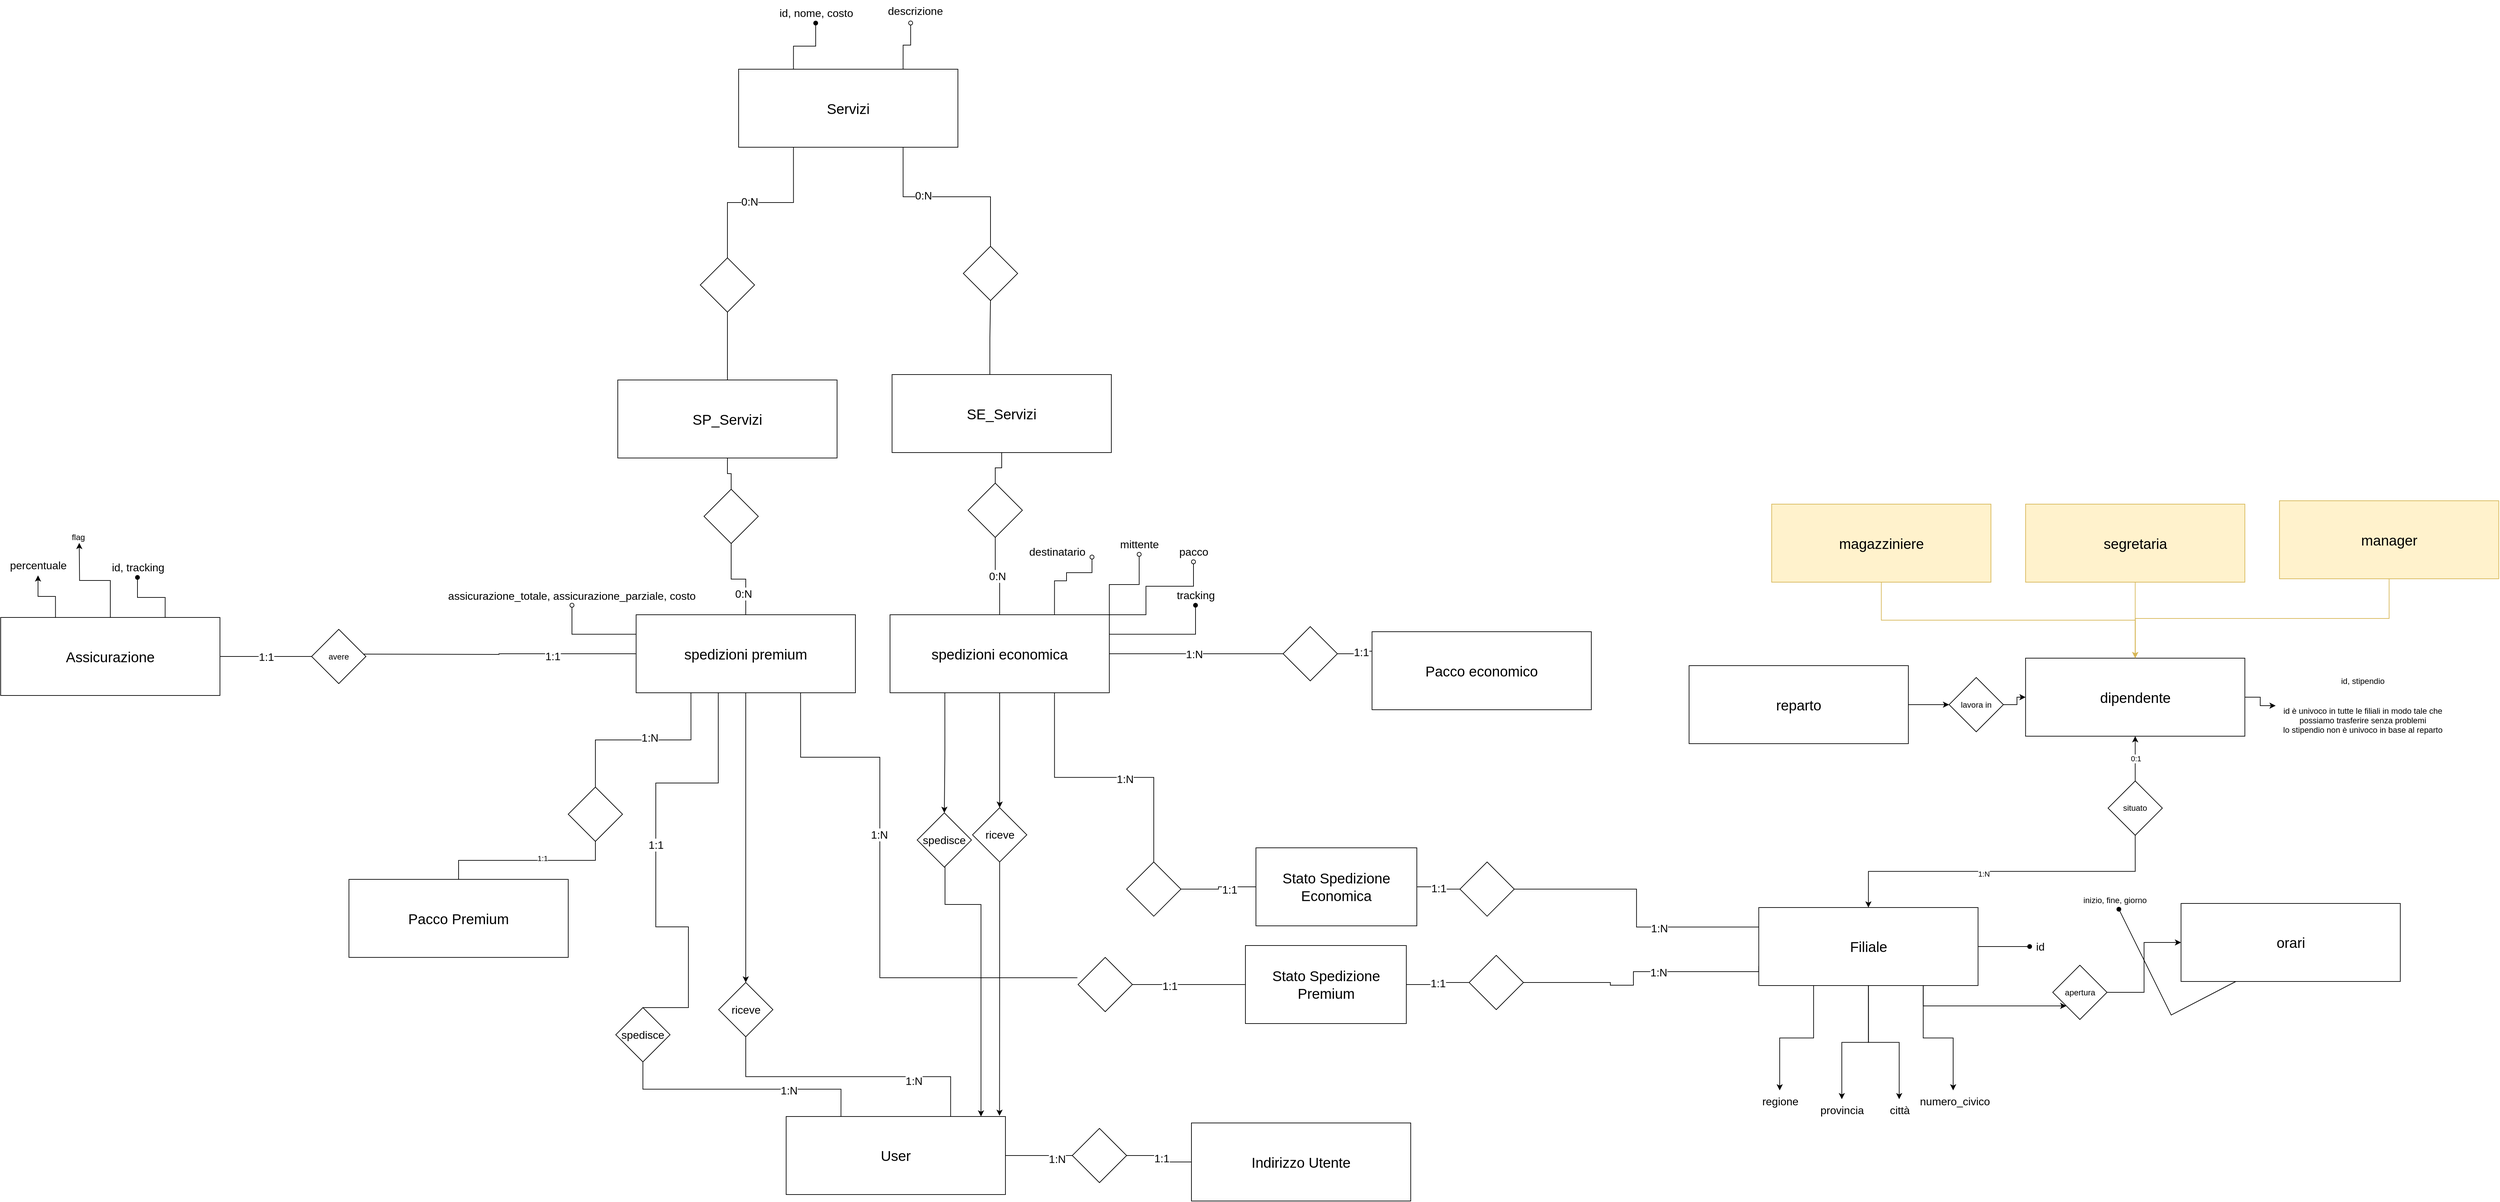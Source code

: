 <mxfile version="21.6.2" type="github">
  <diagram name="Pagina-1" id="zACOurtAaiVBP89Zkyqc">
    <mxGraphModel dx="4454" dy="2098" grid="0" gridSize="10" guides="1" tooltips="1" connect="1" arrows="1" fold="1" page="0" pageScale="1" pageWidth="827" pageHeight="1169" math="0" shadow="0">
      <root>
        <mxCell id="0" />
        <mxCell id="1" parent="0" />
        <mxCell id="aRPOckwbD9favKKPcd5I-1" value="1:1" style="edgeStyle=orthogonalEdgeStyle;rounded=0;orthogonalLoop=1;jettySize=auto;html=1;exitX=0.5;exitY=1;exitDx=0;exitDy=0;fontSize=16;endArrow=none;endFill=0;entryX=0.5;entryY=0;entryDx=0;entryDy=0;" parent="1" source="aRPOckwbD9favKKPcd5I-12" target="es81cM7t3nz8JP1Z9Srt-20" edge="1">
          <mxGeometry relative="1" as="geometry">
            <mxPoint x="56.5" y="635" as="sourcePoint" />
            <mxPoint x="-225" y="739" as="targetPoint" />
            <Array as="points">
              <mxPoint x="-181" y="389" />
              <mxPoint x="-181" y="522" />
              <mxPoint x="-273" y="522" />
              <mxPoint x="-273" y="734" />
              <mxPoint x="-225" y="734" />
              <mxPoint x="-225" y="853" />
            </Array>
          </mxGeometry>
        </mxCell>
        <mxCell id="aRPOckwbD9favKKPcd5I-8" style="edgeStyle=orthogonalEdgeStyle;rounded=0;orthogonalLoop=1;jettySize=auto;html=1;exitX=0;exitY=0.5;exitDx=0;exitDy=0;fontSize=16;endArrow=none;endFill=0;" parent="1" source="aRPOckwbD9favKKPcd5I-12" edge="1">
          <mxGeometry relative="1" as="geometry">
            <mxPoint x="-707" y="332" as="targetPoint" />
          </mxGeometry>
        </mxCell>
        <mxCell id="aRPOckwbD9favKKPcd5I-9" value="1:1" style="edgeLabel;html=1;align=center;verticalAlign=middle;resizable=0;points=[];fontSize=16;" parent="aRPOckwbD9favKKPcd5I-8" vertex="1" connectable="0">
          <mxGeometry x="-0.395" y="3" relative="1" as="geometry">
            <mxPoint as="offset" />
          </mxGeometry>
        </mxCell>
        <mxCell id="aRPOckwbD9favKKPcd5I-10" style="edgeStyle=orthogonalEdgeStyle;rounded=0;orthogonalLoop=1;jettySize=auto;html=1;exitX=0.5;exitY=0;exitDx=0;exitDy=0;entryX=0.5;entryY=1;entryDx=0;entryDy=0;fontSize=16;endArrow=none;endFill=0;" parent="1" source="aRPOckwbD9favKKPcd5I-12" target="aRPOckwbD9favKKPcd5I-55" edge="1">
          <mxGeometry relative="1" as="geometry" />
        </mxCell>
        <mxCell id="aRPOckwbD9favKKPcd5I-11" value="0:N" style="edgeLabel;html=1;align=center;verticalAlign=middle;resizable=0;points=[];fontSize=16;" parent="aRPOckwbD9favKKPcd5I-10" vertex="1" connectable="0">
          <mxGeometry x="-0.502" y="4" relative="1" as="geometry">
            <mxPoint as="offset" />
          </mxGeometry>
        </mxCell>
        <mxCell id="aRPOckwbD9favKKPcd5I-104" style="edgeStyle=orthogonalEdgeStyle;rounded=0;orthogonalLoop=1;jettySize=auto;html=1;exitX=0.75;exitY=1;exitDx=0;exitDy=0;fontSize=16;endArrow=none;endFill=0;" parent="1" source="aRPOckwbD9favKKPcd5I-12" edge="1">
          <mxGeometry relative="1" as="geometry">
            <Array as="points">
              <mxPoint x="-60" y="484" />
              <mxPoint x="57" y="484" />
              <mxPoint x="57" y="809" />
            </Array>
            <mxPoint x="348" y="809" as="targetPoint" />
          </mxGeometry>
        </mxCell>
        <mxCell id="es81cM7t3nz8JP1Z9Srt-8" value="&lt;font style=&quot;font-size: 16px;&quot;&gt;1:N&lt;/font&gt;" style="edgeLabel;html=1;align=center;verticalAlign=middle;resizable=0;points=[];" parent="aRPOckwbD9favKKPcd5I-104" vertex="1" connectable="0">
          <mxGeometry x="-0.215" y="-1" relative="1" as="geometry">
            <mxPoint as="offset" />
          </mxGeometry>
        </mxCell>
        <mxCell id="aRPOckwbD9favKKPcd5I-12" value="&lt;font style=&quot;font-size: 21px;&quot;&gt;spedizioni premium&lt;/font&gt;" style="rounded=0;whiteSpace=wrap;html=1;fontSize=21;" parent="1" vertex="1">
          <mxGeometry x="-302" y="274" width="323" height="115" as="geometry" />
        </mxCell>
        <mxCell id="aRPOckwbD9favKKPcd5I-14" value="0:N" style="edgeStyle=orthogonalEdgeStyle;rounded=0;orthogonalLoop=1;jettySize=auto;html=1;exitX=0.5;exitY=0;exitDx=0;exitDy=0;entryX=0.5;entryY=1;entryDx=0;entryDy=0;fontSize=16;endArrow=none;endFill=0;" parent="1" source="aRPOckwbD9favKKPcd5I-15" target="aRPOckwbD9favKKPcd5I-58" edge="1">
          <mxGeometry relative="1" as="geometry" />
        </mxCell>
        <mxCell id="aRPOckwbD9favKKPcd5I-103" style="edgeStyle=orthogonalEdgeStyle;rounded=0;orthogonalLoop=1;jettySize=auto;html=1;exitX=0.75;exitY=1;exitDx=0;exitDy=0;fontSize=16;endArrow=none;endFill=0;" parent="1" source="aRPOckwbD9favKKPcd5I-15" target="aRPOckwbD9favKKPcd5I-27" edge="1">
          <mxGeometry relative="1" as="geometry" />
        </mxCell>
        <mxCell id="es81cM7t3nz8JP1Z9Srt-15" value="&lt;font style=&quot;font-size: 16px;&quot;&gt;1:N&lt;/font&gt;" style="edgeLabel;html=1;align=center;verticalAlign=middle;resizable=0;points=[];" parent="aRPOckwbD9favKKPcd5I-103" vertex="1" connectable="0">
          <mxGeometry x="0.153" y="-2" relative="1" as="geometry">
            <mxPoint as="offset" />
          </mxGeometry>
        </mxCell>
        <mxCell id="es81cM7t3nz8JP1Z9Srt-16" style="edgeStyle=orthogonalEdgeStyle;rounded=0;orthogonalLoop=1;jettySize=auto;html=1;exitX=1;exitY=0.5;exitDx=0;exitDy=0;endArrow=none;endFill=0;entryX=0;entryY=0.5;entryDx=0;entryDy=0;" parent="1" source="aRPOckwbD9favKKPcd5I-15" target="aRPOckwbD9favKKPcd5I-31" edge="1">
          <mxGeometry relative="1" as="geometry">
            <Array as="points">
              <mxPoint x="701" y="332" />
            </Array>
          </mxGeometry>
        </mxCell>
        <mxCell id="es81cM7t3nz8JP1Z9Srt-17" value="&lt;font style=&quot;font-size: 16px;&quot;&gt;1:N&lt;/font&gt;" style="edgeLabel;html=1;align=center;verticalAlign=middle;resizable=0;points=[];" parent="es81cM7t3nz8JP1Z9Srt-16" vertex="1" connectable="0">
          <mxGeometry x="-0.297" relative="1" as="geometry">
            <mxPoint as="offset" />
          </mxGeometry>
        </mxCell>
        <mxCell id="yYTF-qgiUNOQjpXdhO6w-31" style="edgeStyle=orthogonalEdgeStyle;rounded=0;orthogonalLoop=1;jettySize=auto;html=1;exitX=0.5;exitY=1;exitDx=0;exitDy=0;entryX=0.973;entryY=-0.009;entryDx=0;entryDy=0;entryPerimeter=0;" parent="1" source="I-X68fDR6Q9WHXfke-fF-3" target="aRPOckwbD9favKKPcd5I-19" edge="1">
          <mxGeometry relative="1" as="geometry" />
        </mxCell>
        <mxCell id="yYTF-qgiUNOQjpXdhO6w-32" style="edgeStyle=orthogonalEdgeStyle;rounded=0;orthogonalLoop=1;jettySize=auto;html=1;exitX=0.25;exitY=1;exitDx=0;exitDy=0;" parent="1" source="I-X68fDR6Q9WHXfke-fF-1" target="aRPOckwbD9favKKPcd5I-19" edge="1">
          <mxGeometry relative="1" as="geometry">
            <Array as="points">
              <mxPoint x="153" y="701" />
              <mxPoint x="206" y="701" />
            </Array>
          </mxGeometry>
        </mxCell>
        <mxCell id="aRPOckwbD9favKKPcd5I-15" value="&lt;font style=&quot;font-size: 21px;&quot;&gt;spedizioni economica&lt;/font&gt;" style="rounded=0;whiteSpace=wrap;html=1;fontSize=21;" parent="1" vertex="1">
          <mxGeometry x="72" y="274" width="323" height="115" as="geometry" />
        </mxCell>
        <mxCell id="aRPOckwbD9favKKPcd5I-16" style="edgeStyle=orthogonalEdgeStyle;rounded=0;orthogonalLoop=1;jettySize=auto;html=1;exitX=0.75;exitY=0;exitDx=0;exitDy=0;entryX=0.5;entryY=1;entryDx=0;entryDy=0;fontSize=16;endArrow=none;endFill=0;" parent="1" source="aRPOckwbD9favKKPcd5I-19" target="aRPOckwbD9favKKPcd5I-20" edge="1">
          <mxGeometry relative="1" as="geometry" />
        </mxCell>
        <mxCell id="aRPOckwbD9favKKPcd5I-17" value="1:N" style="edgeLabel;html=1;align=center;verticalAlign=middle;resizable=0;points=[];fontSize=16;" parent="aRPOckwbD9favKKPcd5I-16" vertex="1" connectable="0">
          <mxGeometry x="-0.458" y="6" relative="1" as="geometry">
            <mxPoint as="offset" />
          </mxGeometry>
        </mxCell>
        <mxCell id="aRPOckwbD9favKKPcd5I-18" style="edgeStyle=orthogonalEdgeStyle;rounded=0;orthogonalLoop=1;jettySize=auto;html=1;exitX=1;exitY=0.5;exitDx=0;exitDy=0;entryX=0;entryY=0.5;entryDx=0;entryDy=0;fontSize=16;endArrow=none;endFill=0;" parent="1" source="aRPOckwbD9favKKPcd5I-19" target="aRPOckwbD9favKKPcd5I-51" edge="1">
          <mxGeometry relative="1" as="geometry">
            <mxPoint x="604.538" y="1067.385" as="targetPoint" />
          </mxGeometry>
        </mxCell>
        <mxCell id="es81cM7t3nz8JP1Z9Srt-7" value="1:N" style="edgeLabel;html=1;align=center;verticalAlign=middle;resizable=0;points=[];fontSize=16;" parent="aRPOckwbD9favKKPcd5I-18" vertex="1" connectable="0">
          <mxGeometry x="0.543" y="-5" relative="1" as="geometry">
            <mxPoint as="offset" />
          </mxGeometry>
        </mxCell>
        <mxCell id="aRPOckwbD9favKKPcd5I-19" value="&lt;font style=&quot;font-size: 21px;&quot;&gt;User&lt;/font&gt;" style="rounded=0;whiteSpace=wrap;html=1;fontSize=21;" parent="1" vertex="1">
          <mxGeometry x="-81" y="1013.5" width="323" height="115" as="geometry" />
        </mxCell>
        <mxCell id="aRPOckwbD9favKKPcd5I-20" value="riceve" style="rhombus;whiteSpace=wrap;html=1;fontSize=16;" parent="1" vertex="1">
          <mxGeometry x="-180.5" y="816" width="80" height="80" as="geometry" />
        </mxCell>
        <mxCell id="aRPOckwbD9favKKPcd5I-24" style="edgeStyle=orthogonalEdgeStyle;rounded=0;orthogonalLoop=1;jettySize=auto;html=1;exitX=0;exitY=0.25;exitDx=0;exitDy=0;entryX=1;entryY=0.5;entryDx=0;entryDy=0;fontSize=16;endArrow=none;endFill=0;" parent="1" source="yYTF-qgiUNOQjpXdhO6w-10" target="aRPOckwbD9favKKPcd5I-36" edge="1">
          <mxGeometry relative="1" as="geometry">
            <mxPoint x="1031.5" y="678.85" as="targetPoint" />
            <mxPoint x="1113.5" y="678.35" as="sourcePoint" />
          </mxGeometry>
        </mxCell>
        <mxCell id="aRPOckwbD9favKKPcd5I-25" value="1:N" style="edgeLabel;html=1;align=center;verticalAlign=middle;resizable=0;points=[];fontSize=16;" parent="aRPOckwbD9favKKPcd5I-24" vertex="1" connectable="0">
          <mxGeometry x="-0.294" y="1" relative="1" as="geometry">
            <mxPoint as="offset" />
          </mxGeometry>
        </mxCell>
        <mxCell id="aRPOckwbD9favKKPcd5I-27" value="" style="rhombus;whiteSpace=wrap;html=1;fontSize=16;" parent="1" vertex="1">
          <mxGeometry x="420.5" y="638.35" width="80" height="80" as="geometry" />
        </mxCell>
        <mxCell id="aRPOckwbD9favKKPcd5I-28" style="edgeStyle=orthogonalEdgeStyle;rounded=0;orthogonalLoop=1;jettySize=auto;html=1;exitX=0;exitY=0.25;exitDx=0;exitDy=0;fontSize=16;endArrow=none;endFill=0;" parent="1" source="aRPOckwbD9favKKPcd5I-30" target="aRPOckwbD9favKKPcd5I-31" edge="1">
          <mxGeometry relative="1" as="geometry" />
        </mxCell>
        <mxCell id="aRPOckwbD9favKKPcd5I-29" value="1:1" style="edgeLabel;html=1;align=center;verticalAlign=middle;resizable=0;points=[];fontSize=16;" parent="aRPOckwbD9favKKPcd5I-28" vertex="1" connectable="0">
          <mxGeometry x="-0.409" y="1" relative="1" as="geometry">
            <mxPoint as="offset" />
          </mxGeometry>
        </mxCell>
        <mxCell id="aRPOckwbD9favKKPcd5I-30" value="&lt;font style=&quot;font-size: 21px;&quot;&gt;Pacco economico&lt;br style=&quot;font-size: 21px;&quot;&gt;&lt;/font&gt;" style="rounded=0;whiteSpace=wrap;html=1;fontSize=21;" parent="1" vertex="1">
          <mxGeometry x="782" y="299" width="323" height="115" as="geometry" />
        </mxCell>
        <mxCell id="aRPOckwbD9favKKPcd5I-31" value="" style="rhombus;whiteSpace=wrap;html=1;fontSize=16;" parent="1" vertex="1">
          <mxGeometry x="651" y="291.5" width="80" height="80" as="geometry" />
        </mxCell>
        <mxCell id="aRPOckwbD9favKKPcd5I-36" value="" style="rhombus;whiteSpace=wrap;html=1;fontSize=16;" parent="1" vertex="1">
          <mxGeometry x="911.5" y="638.35" width="80" height="80" as="geometry" />
        </mxCell>
        <mxCell id="aRPOckwbD9favKKPcd5I-37" value="1:1" style="edgeStyle=orthogonalEdgeStyle;rounded=0;orthogonalLoop=1;jettySize=auto;html=1;entryX=0;entryY=0.5;entryDx=0;entryDy=0;fontSize=16;endArrow=none;endFill=0;" parent="1" source="aRPOckwbD9favKKPcd5I-40" target="aRPOckwbD9favKKPcd5I-36" edge="1">
          <mxGeometry relative="1" as="geometry" />
        </mxCell>
        <mxCell id="aRPOckwbD9favKKPcd5I-38" style="edgeStyle=orthogonalEdgeStyle;rounded=0;orthogonalLoop=1;jettySize=auto;html=1;entryX=1;entryY=0.5;entryDx=0;entryDy=0;fontSize=16;endArrow=none;endFill=0;" parent="1" source="aRPOckwbD9favKKPcd5I-40" target="aRPOckwbD9favKKPcd5I-27" edge="1">
          <mxGeometry relative="1" as="geometry" />
        </mxCell>
        <mxCell id="aRPOckwbD9favKKPcd5I-39" value="1:1" style="edgeLabel;html=1;align=center;verticalAlign=middle;resizable=0;points=[];fontSize=16;" parent="aRPOckwbD9favKKPcd5I-38" vertex="1" connectable="0">
          <mxGeometry x="-0.311" y="4" relative="1" as="geometry">
            <mxPoint as="offset" />
          </mxGeometry>
        </mxCell>
        <mxCell id="aRPOckwbD9favKKPcd5I-40" value="&lt;font style=&quot;font-size: 21px;&quot;&gt;Stato Spedizione Economica&lt;/font&gt;" style="rounded=0;whiteSpace=wrap;html=1;fontSize=21;" parent="1" vertex="1">
          <mxGeometry x="611" y="617.5" width="237" height="115" as="geometry" />
        </mxCell>
        <mxCell id="aRPOckwbD9favKKPcd5I-41" style="edgeStyle=orthogonalEdgeStyle;rounded=0;orthogonalLoop=1;jettySize=auto;html=1;exitX=0;exitY=0.5;exitDx=0;exitDy=0;entryX=1;entryY=0.5;entryDx=0;entryDy=0;fontSize=16;endArrow=none;endFill=0;" parent="1" source="yYTF-qgiUNOQjpXdhO6w-1" target="aRPOckwbD9favKKPcd5I-51" edge="1">
          <mxGeometry relative="1" as="geometry" />
        </mxCell>
        <mxCell id="es81cM7t3nz8JP1Z9Srt-6" value="1:1" style="edgeLabel;html=1;align=center;verticalAlign=middle;resizable=0;points=[];fontSize=16;" parent="aRPOckwbD9favKKPcd5I-41" vertex="1" connectable="0">
          <mxGeometry x="0.028" y="-3" relative="1" as="geometry">
            <mxPoint as="offset" />
          </mxGeometry>
        </mxCell>
        <mxCell id="aRPOckwbD9favKKPcd5I-51" value="" style="rhombus;whiteSpace=wrap;html=1;fontSize=16;" parent="1" vertex="1">
          <mxGeometry x="340.5" y="1031" width="80" height="80" as="geometry" />
        </mxCell>
        <mxCell id="aRPOckwbD9favKKPcd5I-53" style="edgeStyle=orthogonalEdgeStyle;rounded=0;orthogonalLoop=1;jettySize=auto;html=1;exitX=0.5;exitY=0;exitDx=0;exitDy=0;fontSize=16;endArrow=none;endFill=0;entryX=0.25;entryY=1;entryDx=0;entryDy=0;" parent="1" source="aRPOckwbD9favKKPcd5I-72" target="I3UdmOyjPr-Od7CRG_cD-3" edge="1">
          <mxGeometry relative="1" as="geometry">
            <mxPoint x="-164" y="-334" as="sourcePoint" />
            <mxPoint x="-69.524" y="-413.08" as="targetPoint" />
          </mxGeometry>
        </mxCell>
        <mxCell id="aRPOckwbD9favKKPcd5I-54" value="0:N" style="edgeLabel;html=1;align=center;verticalAlign=middle;resizable=0;points=[];fontSize=16;" parent="aRPOckwbD9favKKPcd5I-53" vertex="1" connectable="0">
          <mxGeometry x="-0.13" y="3" relative="1" as="geometry">
            <mxPoint x="1" y="1" as="offset" />
          </mxGeometry>
        </mxCell>
        <mxCell id="aRPOckwbD9favKKPcd5I-77" style="edgeStyle=orthogonalEdgeStyle;rounded=0;orthogonalLoop=1;jettySize=auto;html=1;exitX=0.5;exitY=0;exitDx=0;exitDy=0;fontSize=16;endArrow=none;endFill=0;" parent="1" source="aRPOckwbD9favKKPcd5I-55" target="aRPOckwbD9favKKPcd5I-73" edge="1">
          <mxGeometry relative="1" as="geometry" />
        </mxCell>
        <mxCell id="aRPOckwbD9favKKPcd5I-55" value="" style="rhombus;whiteSpace=wrap;html=1;fontSize=16;" parent="1" vertex="1">
          <mxGeometry x="-202" y="89" width="80" height="80" as="geometry" />
        </mxCell>
        <mxCell id="aRPOckwbD9favKKPcd5I-56" style="rounded=0;orthogonalLoop=1;jettySize=auto;html=1;edgeStyle=orthogonalEdgeStyle;endArrow=baseDash;endFill=0;exitX=0.5;exitY=0;exitDx=0;exitDy=0;fontSize=16;entryX=0.75;entryY=1;entryDx=0;entryDy=0;" parent="1" source="aRPOckwbD9favKKPcd5I-71" target="I3UdmOyjPr-Od7CRG_cD-3" edge="1">
          <mxGeometry relative="1" as="geometry">
            <mxPoint x="219" y="-268" as="sourcePoint" />
            <mxPoint x="104.25" y="-414.0" as="targetPoint" />
          </mxGeometry>
        </mxCell>
        <mxCell id="aRPOckwbD9favKKPcd5I-57" value="0:N" style="edgeLabel;html=1;align=center;verticalAlign=middle;resizable=0;points=[];fontSize=16;" parent="aRPOckwbD9favKKPcd5I-56" vertex="1" connectable="0">
          <mxGeometry x="0.254" y="-2" relative="1" as="geometry">
            <mxPoint as="offset" />
          </mxGeometry>
        </mxCell>
        <mxCell id="aRPOckwbD9favKKPcd5I-78" style="edgeStyle=orthogonalEdgeStyle;rounded=0;orthogonalLoop=1;jettySize=auto;html=1;exitX=0.5;exitY=0;exitDx=0;exitDy=0;fontSize=16;endArrow=none;endFill=0;" parent="1" source="aRPOckwbD9favKKPcd5I-58" target="aRPOckwbD9favKKPcd5I-74" edge="1">
          <mxGeometry relative="1" as="geometry" />
        </mxCell>
        <mxCell id="aRPOckwbD9favKKPcd5I-58" value="" style="rhombus;whiteSpace=wrap;html=1;fontSize=16;" parent="1" vertex="1">
          <mxGeometry x="187" y="80" width="80" height="80" as="geometry" />
        </mxCell>
        <mxCell id="aRPOckwbD9favKKPcd5I-71" value="" style="rhombus;whiteSpace=wrap;html=1;fontSize=16;" parent="1" vertex="1">
          <mxGeometry x="180" y="-269" width="80" height="80" as="geometry" />
        </mxCell>
        <mxCell id="aRPOckwbD9favKKPcd5I-72" value="" style="rhombus;whiteSpace=wrap;html=1;fontSize=16;" parent="1" vertex="1">
          <mxGeometry x="-207.5" y="-252" width="80" height="80" as="geometry" />
        </mxCell>
        <mxCell id="aRPOckwbD9favKKPcd5I-75" style="edgeStyle=orthogonalEdgeStyle;rounded=0;orthogonalLoop=1;jettySize=auto;html=1;exitX=0.5;exitY=0;exitDx=0;exitDy=0;entryX=0.5;entryY=1;entryDx=0;entryDy=0;fontSize=16;endArrow=none;endFill=0;" parent="1" source="aRPOckwbD9favKKPcd5I-73" target="aRPOckwbD9favKKPcd5I-72" edge="1">
          <mxGeometry relative="1" as="geometry" />
        </mxCell>
        <mxCell id="aRPOckwbD9favKKPcd5I-73" value="&lt;span style=&quot;font-size: 21px;&quot;&gt;SP_Servizi&lt;/span&gt;" style="rounded=0;whiteSpace=wrap;html=1;fontSize=21;" parent="1" vertex="1">
          <mxGeometry x="-329" y="-72" width="323" height="115" as="geometry" />
        </mxCell>
        <mxCell id="aRPOckwbD9favKKPcd5I-76" style="edgeStyle=orthogonalEdgeStyle;rounded=0;orthogonalLoop=1;jettySize=auto;html=1;exitX=0.446;exitY=0.002;exitDx=0;exitDy=0;entryX=0.5;entryY=1;entryDx=0;entryDy=0;fontSize=16;endArrow=none;endFill=0;exitPerimeter=0;" parent="1" source="aRPOckwbD9favKKPcd5I-74" target="aRPOckwbD9favKKPcd5I-71" edge="1">
          <mxGeometry relative="1" as="geometry" />
        </mxCell>
        <mxCell id="aRPOckwbD9favKKPcd5I-74" value="&lt;span style=&quot;font-size: 21px;&quot;&gt;SE_Servizi&lt;br style=&quot;font-size: 21px;&quot;&gt;&lt;/span&gt;" style="rounded=0;whiteSpace=wrap;html=1;fontSize=21;" parent="1" vertex="1">
          <mxGeometry x="75" y="-80" width="323" height="115" as="geometry" />
        </mxCell>
        <mxCell id="aRPOckwbD9favKKPcd5I-101" style="edgeStyle=orthogonalEdgeStyle;rounded=0;orthogonalLoop=1;jettySize=auto;html=1;exitX=0.5;exitY=0;exitDx=0;exitDy=0;entryX=0.5;entryY=1;entryDx=0;entryDy=0;fontSize=16;endArrow=none;endFill=0;" parent="1" source="aRPOckwbD9favKKPcd5I-99" target="aRPOckwbD9favKKPcd5I-100" edge="1">
          <mxGeometry relative="1" as="geometry" />
        </mxCell>
        <mxCell id="kmG6KPxLTX7XvjHk38Wt-5" value="1:1" style="edgeLabel;html=1;align=center;verticalAlign=middle;resizable=0;points=[];" vertex="1" connectable="0" parent="aRPOckwbD9favKKPcd5I-101">
          <mxGeometry x="0.178" y="3" relative="1" as="geometry">
            <mxPoint as="offset" />
          </mxGeometry>
        </mxCell>
        <mxCell id="yYTF-qgiUNOQjpXdhO6w-2" style="edgeStyle=orthogonalEdgeStyle;rounded=0;orthogonalLoop=1;jettySize=auto;html=1;entryX=0.5;entryY=0;entryDx=0;entryDy=0;" parent="1" source="aRPOckwbD9favKKPcd5I-12" target="aRPOckwbD9favKKPcd5I-20" edge="1">
          <mxGeometry relative="1" as="geometry" />
        </mxCell>
        <mxCell id="aRPOckwbD9favKKPcd5I-99" value="&lt;font style=&quot;font-size: 21px;&quot;&gt;Pacco Premium&lt;br style=&quot;font-size: 21px;&quot;&gt;&lt;/font&gt;" style="rounded=0;whiteSpace=wrap;html=1;fontSize=21;" parent="1" vertex="1">
          <mxGeometry x="-725" y="664" width="323" height="115" as="geometry" />
        </mxCell>
        <mxCell id="aRPOckwbD9favKKPcd5I-102" style="edgeStyle=orthogonalEdgeStyle;rounded=0;orthogonalLoop=1;jettySize=auto;html=1;exitX=0.5;exitY=0;exitDx=0;exitDy=0;entryX=0.25;entryY=1;entryDx=0;entryDy=0;fontSize=16;endArrow=none;endFill=0;" parent="1" source="aRPOckwbD9favKKPcd5I-100" target="aRPOckwbD9favKKPcd5I-12" edge="1">
          <mxGeometry relative="1" as="geometry" />
        </mxCell>
        <mxCell id="es81cM7t3nz8JP1Z9Srt-18" value="1:N" style="edgeLabel;html=1;align=center;verticalAlign=middle;resizable=0;points=[];fontSize=16;" parent="aRPOckwbD9favKKPcd5I-102" vertex="1" connectable="0">
          <mxGeometry x="0.07" y="4" relative="1" as="geometry">
            <mxPoint as="offset" />
          </mxGeometry>
        </mxCell>
        <mxCell id="aRPOckwbD9favKKPcd5I-100" value="" style="rhombus;whiteSpace=wrap;html=1;fontSize=16;" parent="1" vertex="1">
          <mxGeometry x="-402" y="528" width="80" height="80" as="geometry" />
        </mxCell>
        <mxCell id="es81cM7t3nz8JP1Z9Srt-1" value="Stato Spedizione Premium" style="rounded=0;whiteSpace=wrap;html=1;fontSize=21;" parent="1" vertex="1">
          <mxGeometry x="595.5" y="761.5" width="237" height="115" as="geometry" />
        </mxCell>
        <mxCell id="es81cM7t3nz8JP1Z9Srt-5" style="edgeStyle=orthogonalEdgeStyle;rounded=0;orthogonalLoop=1;jettySize=auto;html=1;exitX=1;exitY=0.5;exitDx=0;exitDy=0;endArrow=none;endFill=0;" parent="1" source="es81cM7t3nz8JP1Z9Srt-2" target="es81cM7t3nz8JP1Z9Srt-1" edge="1">
          <mxGeometry relative="1" as="geometry" />
        </mxCell>
        <mxCell id="es81cM7t3nz8JP1Z9Srt-9" value="&lt;font style=&quot;font-size: 16px;&quot;&gt;1:1&lt;/font&gt;" style="edgeLabel;html=1;align=center;verticalAlign=middle;resizable=0;points=[];" parent="es81cM7t3nz8JP1Z9Srt-5" vertex="1" connectable="0">
          <mxGeometry x="-0.34" y="-2" relative="1" as="geometry">
            <mxPoint as="offset" />
          </mxGeometry>
        </mxCell>
        <mxCell id="es81cM7t3nz8JP1Z9Srt-2" value="" style="rhombus;whiteSpace=wrap;html=1;fontSize=16;" parent="1" vertex="1">
          <mxGeometry x="349" y="779" width="80" height="80" as="geometry" />
        </mxCell>
        <mxCell id="es81cM7t3nz8JP1Z9Srt-11" style="edgeStyle=orthogonalEdgeStyle;rounded=0;orthogonalLoop=1;jettySize=auto;html=1;entryX=1;entryY=0.5;entryDx=0;entryDy=0;fontSize=16;endArrow=none;endFill=0;exitX=0;exitY=0.75;exitDx=0;exitDy=0;" parent="1" source="yYTF-qgiUNOQjpXdhO6w-10" edge="1">
          <mxGeometry relative="1" as="geometry">
            <mxPoint x="942" y="816" as="targetPoint" />
            <mxPoint x="1100" y="931" as="sourcePoint" />
            <Array as="points">
              <mxPoint x="1352" y="800" />
              <mxPoint x="1167" y="800" />
              <mxPoint x="1167" y="820" />
              <mxPoint x="1133" y="820" />
              <mxPoint x="1133" y="816" />
            </Array>
          </mxGeometry>
        </mxCell>
        <mxCell id="es81cM7t3nz8JP1Z9Srt-12" value="1:N" style="edgeLabel;html=1;align=center;verticalAlign=middle;resizable=0;points=[];fontSize=16;" parent="es81cM7t3nz8JP1Z9Srt-11" vertex="1" connectable="0">
          <mxGeometry x="-0.294" y="1" relative="1" as="geometry">
            <mxPoint as="offset" />
          </mxGeometry>
        </mxCell>
        <mxCell id="es81cM7t3nz8JP1Z9Srt-13" value="" style="rhombus;whiteSpace=wrap;html=1;fontSize=16;" parent="1" vertex="1">
          <mxGeometry x="925" y="776" width="80" height="80" as="geometry" />
        </mxCell>
        <mxCell id="es81cM7t3nz8JP1Z9Srt-14" value="1:1" style="edgeStyle=orthogonalEdgeStyle;rounded=0;orthogonalLoop=1;jettySize=auto;html=1;entryX=0;entryY=0.5;entryDx=0;entryDy=0;fontSize=16;endArrow=none;endFill=0;exitX=1;exitY=0.5;exitDx=0;exitDy=0;" parent="1" source="es81cM7t3nz8JP1Z9Srt-1" target="es81cM7t3nz8JP1Z9Srt-13" edge="1">
          <mxGeometry relative="1" as="geometry">
            <mxPoint x="843" y="801.15" as="sourcePoint" />
          </mxGeometry>
        </mxCell>
        <mxCell id="es81cM7t3nz8JP1Z9Srt-21" style="edgeStyle=orthogonalEdgeStyle;rounded=0;orthogonalLoop=1;jettySize=auto;html=1;exitX=0.5;exitY=1;exitDx=0;exitDy=0;entryX=0.25;entryY=0;entryDx=0;entryDy=0;endArrow=none;endFill=0;" parent="1" source="es81cM7t3nz8JP1Z9Srt-20" target="aRPOckwbD9favKKPcd5I-19" edge="1">
          <mxGeometry relative="1" as="geometry" />
        </mxCell>
        <mxCell id="es81cM7t3nz8JP1Z9Srt-23" value="&lt;font style=&quot;font-size: 16px;&quot;&gt;1:N&lt;/font&gt;" style="edgeLabel;html=1;align=center;verticalAlign=middle;resizable=0;points=[];" parent="es81cM7t3nz8JP1Z9Srt-21" vertex="1" connectable="0">
          <mxGeometry x="0.371" y="-1" relative="1" as="geometry">
            <mxPoint as="offset" />
          </mxGeometry>
        </mxCell>
        <mxCell id="es81cM7t3nz8JP1Z9Srt-20" value="spedisce" style="rhombus;whiteSpace=wrap;html=1;fontSize=16;" parent="1" vertex="1">
          <mxGeometry x="-332" y="853" width="80" height="80" as="geometry" />
        </mxCell>
        <mxCell id="I3UdmOyjPr-Od7CRG_cD-1" style="edgeStyle=orthogonalEdgeStyle;rounded=0;orthogonalLoop=1;jettySize=auto;html=1;exitX=0.25;exitY=0;exitDx=0;exitDy=0;endArrow=oval;endFill=1;" parent="1" source="I3UdmOyjPr-Od7CRG_cD-3" target="I3UdmOyjPr-Od7CRG_cD-4" edge="1">
          <mxGeometry relative="1" as="geometry" />
        </mxCell>
        <mxCell id="I3UdmOyjPr-Od7CRG_cD-2" style="edgeStyle=orthogonalEdgeStyle;rounded=0;orthogonalLoop=1;jettySize=auto;html=1;exitX=0.75;exitY=0;exitDx=0;exitDy=0;entryX=0.438;entryY=1.094;entryDx=0;entryDy=0;entryPerimeter=0;endArrow=oval;endFill=0;" parent="1" source="I3UdmOyjPr-Od7CRG_cD-3" target="I3UdmOyjPr-Od7CRG_cD-5" edge="1">
          <mxGeometry relative="1" as="geometry" />
        </mxCell>
        <mxCell id="I3UdmOyjPr-Od7CRG_cD-3" value="&lt;font style=&quot;font-size: 21px;&quot;&gt;Servizi&lt;/font&gt;" style="rounded=0;whiteSpace=wrap;html=1;fontSize=21;" parent="1" vertex="1">
          <mxGeometry x="-151" y="-530" width="323" height="115" as="geometry" />
        </mxCell>
        <mxCell id="I3UdmOyjPr-Od7CRG_cD-4" value="&lt;font style=&quot;font-size: 16px;&quot;&gt;id, nome, costo&lt;/font&gt;" style="text;html=1;align=center;verticalAlign=middle;resizable=0;points=[];autosize=1;strokeColor=none;fillColor=none;" parent="1" vertex="1">
          <mxGeometry x="-101" y="-629" width="127" height="31" as="geometry" />
        </mxCell>
        <mxCell id="I3UdmOyjPr-Od7CRG_cD-5" value="&lt;font style=&quot;font-size: 16px;&quot;&gt;descrizione&lt;/font&gt;" style="text;html=1;align=center;verticalAlign=middle;resizable=0;points=[];autosize=1;strokeColor=none;fillColor=none;" parent="1" vertex="1">
          <mxGeometry x="59" y="-632" width="99" height="31" as="geometry" />
        </mxCell>
        <mxCell id="I3UdmOyjPr-Od7CRG_cD-6" style="edgeStyle=orthogonalEdgeStyle;rounded=0;orthogonalLoop=1;jettySize=auto;html=1;exitX=0;exitY=0.25;exitDx=0;exitDy=0;endArrow=oval;endFill=0;" parent="1" source="aRPOckwbD9favKKPcd5I-12" target="I3UdmOyjPr-Od7CRG_cD-9" edge="1">
          <mxGeometry relative="1" as="geometry">
            <mxPoint x="-300" y="377" as="sourcePoint" />
          </mxGeometry>
        </mxCell>
        <mxCell id="I3UdmOyjPr-Od7CRG_cD-9" value="assicurazione_totale, assicurazione_parziale, costo" style="text;strokeColor=none;align=center;fillColor=none;html=1;verticalAlign=middle;whiteSpace=wrap;rounded=0;fontSize=16;" parent="1" vertex="1">
          <mxGeometry x="-588" y="232" width="383" height="28" as="geometry" />
        </mxCell>
        <mxCell id="I3UdmOyjPr-Od7CRG_cD-16" style="edgeStyle=orthogonalEdgeStyle;rounded=0;orthogonalLoop=1;jettySize=auto;html=1;exitX=1;exitY=0.25;exitDx=0;exitDy=0;endArrow=oval;endFill=1;" parent="1" source="aRPOckwbD9favKKPcd5I-15" target="I3UdmOyjPr-Od7CRG_cD-20" edge="1">
          <mxGeometry relative="1" as="geometry">
            <mxPoint x="677" y="117" as="sourcePoint" />
          </mxGeometry>
        </mxCell>
        <mxCell id="I3UdmOyjPr-Od7CRG_cD-17" style="edgeStyle=orthogonalEdgeStyle;rounded=0;orthogonalLoop=1;jettySize=auto;html=1;endArrow=oval;endFill=0;exitX=1;exitY=0;exitDx=0;exitDy=0;" parent="1" source="aRPOckwbD9favKKPcd5I-15" target="I3UdmOyjPr-Od7CRG_cD-23" edge="1">
          <mxGeometry relative="1" as="geometry">
            <mxPoint x="677" y="145" as="sourcePoint" />
            <Array as="points">
              <mxPoint x="449" y="274" />
              <mxPoint x="449" y="232" />
              <mxPoint x="519" y="232" />
            </Array>
          </mxGeometry>
        </mxCell>
        <mxCell id="I3UdmOyjPr-Od7CRG_cD-18" style="edgeStyle=orthogonalEdgeStyle;rounded=0;orthogonalLoop=1;jettySize=auto;html=1;exitX=1;exitY=0;exitDx=0;exitDy=0;endArrow=oval;endFill=0;" parent="1" source="aRPOckwbD9favKKPcd5I-15" target="I3UdmOyjPr-Od7CRG_cD-21" edge="1">
          <mxGeometry relative="1" as="geometry">
            <mxPoint x="677" y="145" as="sourcePoint" />
          </mxGeometry>
        </mxCell>
        <mxCell id="I3UdmOyjPr-Od7CRG_cD-19" style="edgeStyle=orthogonalEdgeStyle;rounded=0;orthogonalLoop=1;jettySize=auto;html=1;exitX=0.75;exitY=0;exitDx=0;exitDy=0;entryX=1.015;entryY=0.773;entryDx=0;entryDy=0;entryPerimeter=0;endArrow=oval;endFill=0;" parent="1" source="aRPOckwbD9favKKPcd5I-15" target="I3UdmOyjPr-Od7CRG_cD-22" edge="1">
          <mxGeometry relative="1" as="geometry">
            <mxPoint x="677" y="145" as="sourcePoint" />
            <Array as="points">
              <mxPoint x="314" y="224" />
              <mxPoint x="332" y="224" />
              <mxPoint x="332" y="212" />
              <mxPoint x="369" y="212" />
            </Array>
          </mxGeometry>
        </mxCell>
        <mxCell id="I3UdmOyjPr-Od7CRG_cD-20" value="tracking" style="text;html=1;align=center;verticalAlign=middle;resizable=0;points=[];autosize=1;strokeColor=none;fillColor=none;fontSize=16;" parent="1" vertex="1">
          <mxGeometry x="485" y="229" width="74" height="31" as="geometry" />
        </mxCell>
        <mxCell id="I3UdmOyjPr-Od7CRG_cD-21" value="mittente" style="text;html=1;align=center;verticalAlign=middle;resizable=0;points=[];autosize=1;strokeColor=none;fillColor=none;fontSize=16;" parent="1" vertex="1">
          <mxGeometry x="401.5" y="154" width="75" height="31" as="geometry" />
        </mxCell>
        <mxCell id="I3UdmOyjPr-Od7CRG_cD-22" value="destinatario" style="text;html=1;align=center;verticalAlign=middle;resizable=0;points=[];autosize=1;strokeColor=none;fillColor=none;fontSize=16;" parent="1" vertex="1">
          <mxGeometry x="267" y="165" width="101" height="31" as="geometry" />
        </mxCell>
        <mxCell id="I3UdmOyjPr-Od7CRG_cD-23" value="pacco" style="text;html=1;align=center;verticalAlign=middle;resizable=0;points=[];autosize=1;strokeColor=none;fillColor=none;fontSize=16;" parent="1" vertex="1">
          <mxGeometry x="488" y="165" width="61" height="31" as="geometry" />
        </mxCell>
        <mxCell id="I3UdmOyjPr-Od7CRG_cD-25" value="1:1" style="edgeStyle=orthogonalEdgeStyle;rounded=0;orthogonalLoop=1;jettySize=auto;html=1;exitX=1;exitY=0.5;exitDx=0;exitDy=0;entryX=0;entryY=0.5;entryDx=0;entryDy=0;fontSize=16;endArrow=none;endFill=0;" parent="1" source="I3UdmOyjPr-Od7CRG_cD-28" target="I3UdmOyjPr-Od7CRG_cD-29" edge="1">
          <mxGeometry relative="1" as="geometry" />
        </mxCell>
        <mxCell id="I3UdmOyjPr-Od7CRG_cD-26" style="edgeStyle=orthogonalEdgeStyle;rounded=0;orthogonalLoop=1;jettySize=auto;html=1;exitX=0.25;exitY=0;exitDx=0;exitDy=0;" parent="1" source="I3UdmOyjPr-Od7CRG_cD-28" target="I3UdmOyjPr-Od7CRG_cD-32" edge="1">
          <mxGeometry relative="1" as="geometry" />
        </mxCell>
        <mxCell id="I3UdmOyjPr-Od7CRG_cD-27" style="edgeStyle=orthogonalEdgeStyle;rounded=0;orthogonalLoop=1;jettySize=auto;html=1;exitX=0.5;exitY=0;exitDx=0;exitDy=0;" parent="1" source="I3UdmOyjPr-Od7CRG_cD-28" edge="1">
          <mxGeometry relative="1" as="geometry">
            <mxPoint x="-1122.286" y="168.143" as="targetPoint" />
          </mxGeometry>
        </mxCell>
        <mxCell id="I3UdmOyjPr-Od7CRG_cD-28" value="&lt;font style=&quot;font-size: 21px;&quot;&gt;Assicurazione&lt;/font&gt;" style="rounded=0;whiteSpace=wrap;html=1;fontSize=21;" parent="1" vertex="1">
          <mxGeometry x="-1238" y="278" width="323" height="115" as="geometry" />
        </mxCell>
        <mxCell id="I3UdmOyjPr-Od7CRG_cD-29" value="avere" style="rhombus;whiteSpace=wrap;html=1;" parent="1" vertex="1">
          <mxGeometry x="-780" y="295.5" width="80" height="80" as="geometry" />
        </mxCell>
        <mxCell id="I3UdmOyjPr-Od7CRG_cD-30" value="&lt;font style=&quot;font-size: 16px;&quot;&gt;id, tracking&lt;/font&gt;" style="text;html=1;align=center;verticalAlign=middle;resizable=0;points=[];autosize=1;strokeColor=none;fillColor=none;" parent="1" vertex="1">
          <mxGeometry x="-1084" y="188" width="95" height="31" as="geometry" />
        </mxCell>
        <mxCell id="I3UdmOyjPr-Od7CRG_cD-31" style="edgeStyle=orthogonalEdgeStyle;rounded=0;orthogonalLoop=1;jettySize=auto;html=1;exitX=0.75;exitY=0;exitDx=0;exitDy=0;endArrow=oval;endFill=1;" parent="1" source="I3UdmOyjPr-Od7CRG_cD-28" target="I3UdmOyjPr-Od7CRG_cD-30" edge="1">
          <mxGeometry relative="1" as="geometry">
            <mxPoint x="-302" y="592" as="sourcePoint" />
            <mxPoint x="-500" y="580" as="targetPoint" />
          </mxGeometry>
        </mxCell>
        <mxCell id="I3UdmOyjPr-Od7CRG_cD-32" value="&lt;font style=&quot;font-size: 16px;&quot;&gt;percentuale&lt;br&gt;&lt;/font&gt;" style="text;html=1;align=center;verticalAlign=middle;resizable=0;points=[];autosize=1;strokeColor=none;fillColor=none;" parent="1" vertex="1">
          <mxGeometry x="-1234" y="185" width="102" height="31" as="geometry" />
        </mxCell>
        <mxCell id="I3UdmOyjPr-Od7CRG_cD-33" value="flag" style="text;html=1;align=center;verticalAlign=middle;resizable=0;points=[];autosize=1;strokeColor=none;fillColor=none;" parent="1" vertex="1">
          <mxGeometry x="-1143" y="147" width="37" height="26" as="geometry" />
        </mxCell>
        <mxCell id="yYTF-qgiUNOQjpXdhO6w-1" value="&lt;font style=&quot;font-size: 21px;&quot;&gt;Indirizzo Utente&lt;/font&gt;" style="rounded=0;whiteSpace=wrap;html=1;fontSize=21;" parent="1" vertex="1">
          <mxGeometry x="516" y="1023" width="323" height="115" as="geometry" />
        </mxCell>
        <mxCell id="yYTF-qgiUNOQjpXdhO6w-8" style="edgeStyle=orthogonalEdgeStyle;rounded=0;orthogonalLoop=1;jettySize=auto;html=1;exitX=1;exitY=0.5;exitDx=0;exitDy=0;endArrow=oval;endFill=1;" parent="1" source="yYTF-qgiUNOQjpXdhO6w-10" target="yYTF-qgiUNOQjpXdhO6w-12" edge="1">
          <mxGeometry relative="1" as="geometry" />
        </mxCell>
        <mxCell id="yYTF-qgiUNOQjpXdhO6w-9" style="edgeStyle=orthogonalEdgeStyle;rounded=0;orthogonalLoop=1;jettySize=auto;html=1;exitX=0.75;exitY=1;exitDx=0;exitDy=0;entryX=0;entryY=1;entryDx=0;entryDy=0;" parent="1" source="yYTF-qgiUNOQjpXdhO6w-10" target="yYTF-qgiUNOQjpXdhO6w-29" edge="1">
          <mxGeometry relative="1" as="geometry" />
        </mxCell>
        <mxCell id="_LJ5C5mMCWZMweZEuWh6-9" style="edgeStyle=orthogonalEdgeStyle;rounded=0;orthogonalLoop=1;jettySize=auto;html=1;exitX=0.25;exitY=1;exitDx=0;exitDy=0;" parent="1" source="yYTF-qgiUNOQjpXdhO6w-10" target="_LJ5C5mMCWZMweZEuWh6-5" edge="1">
          <mxGeometry relative="1" as="geometry" />
        </mxCell>
        <mxCell id="_LJ5C5mMCWZMweZEuWh6-10" style="edgeStyle=orthogonalEdgeStyle;rounded=0;orthogonalLoop=1;jettySize=auto;html=1;exitX=0.5;exitY=1;exitDx=0;exitDy=0;" parent="1" source="yYTF-qgiUNOQjpXdhO6w-10" target="_LJ5C5mMCWZMweZEuWh6-7" edge="1">
          <mxGeometry relative="1" as="geometry" />
        </mxCell>
        <mxCell id="_LJ5C5mMCWZMweZEuWh6-11" style="edgeStyle=orthogonalEdgeStyle;rounded=0;orthogonalLoop=1;jettySize=auto;html=1;exitX=0.75;exitY=1;exitDx=0;exitDy=0;" parent="1" source="yYTF-qgiUNOQjpXdhO6w-10" target="_LJ5C5mMCWZMweZEuWh6-8" edge="1">
          <mxGeometry relative="1" as="geometry" />
        </mxCell>
        <mxCell id="_LJ5C5mMCWZMweZEuWh6-12" style="edgeStyle=orthogonalEdgeStyle;rounded=0;orthogonalLoop=1;jettySize=auto;html=1;exitX=0.5;exitY=1;exitDx=0;exitDy=0;" parent="1" source="yYTF-qgiUNOQjpXdhO6w-10" target="_LJ5C5mMCWZMweZEuWh6-6" edge="1">
          <mxGeometry relative="1" as="geometry" />
        </mxCell>
        <mxCell id="yYTF-qgiUNOQjpXdhO6w-10" value="Filiale" style="rounded=0;whiteSpace=wrap;html=1;fontSize=21;" parent="1" vertex="1">
          <mxGeometry x="1351.67" y="705.5" width="323" height="115" as="geometry" />
        </mxCell>
        <mxCell id="yYTF-qgiUNOQjpXdhO6w-12" value="&lt;font style=&quot;font-size: 16px;&quot;&gt;id&lt;/font&gt;" style="text;html=1;align=center;verticalAlign=middle;resizable=0;points=[];autosize=1;strokeColor=none;fillColor=none;" parent="1" vertex="1">
          <mxGeometry x="1750.67" y="747.5" width="30" height="31" as="geometry" />
        </mxCell>
        <mxCell id="yYTF-qgiUNOQjpXdhO6w-13" style="edgeStyle=orthogonalEdgeStyle;rounded=0;orthogonalLoop=1;jettySize=auto;html=1;" parent="1" source="yYTF-qgiUNOQjpXdhO6w-14" target="yYTF-qgiUNOQjpXdhO6w-26" edge="1">
          <mxGeometry relative="1" as="geometry" />
        </mxCell>
        <mxCell id="yYTF-qgiUNOQjpXdhO6w-14" value="dipendente" style="rounded=0;whiteSpace=wrap;html=1;fontSize=21;" parent="1" vertex="1">
          <mxGeometry x="1744.67" y="338" width="323" height="115" as="geometry" />
        </mxCell>
        <mxCell id="yYTF-qgiUNOQjpXdhO6w-15" style="edgeStyle=orthogonalEdgeStyle;rounded=0;orthogonalLoop=1;jettySize=auto;html=1;exitX=0.5;exitY=1;exitDx=0;exitDy=0;fillColor=#fff2cc;strokeColor=#d6b656;" parent="1" source="yYTF-qgiUNOQjpXdhO6w-16" target="yYTF-qgiUNOQjpXdhO6w-14" edge="1">
          <mxGeometry relative="1" as="geometry" />
        </mxCell>
        <mxCell id="yYTF-qgiUNOQjpXdhO6w-16" value="magazziniere" style="rounded=0;whiteSpace=wrap;html=1;fontSize=21;fillColor=#fff2cc;strokeColor=#d6b656;" parent="1" vertex="1">
          <mxGeometry x="1370.67" y="111" width="323" height="115" as="geometry" />
        </mxCell>
        <mxCell id="yYTF-qgiUNOQjpXdhO6w-17" style="edgeStyle=orthogonalEdgeStyle;rounded=0;orthogonalLoop=1;jettySize=auto;html=1;exitX=0.5;exitY=1;exitDx=0;exitDy=0;fillColor=#fff2cc;strokeColor=#d6b656;" parent="1" source="yYTF-qgiUNOQjpXdhO6w-18" target="yYTF-qgiUNOQjpXdhO6w-14" edge="1">
          <mxGeometry relative="1" as="geometry" />
        </mxCell>
        <mxCell id="yYTF-qgiUNOQjpXdhO6w-18" value="segretaria" style="rounded=0;whiteSpace=wrap;html=1;fontSize=21;fillColor=#fff2cc;strokeColor=#d6b656;" parent="1" vertex="1">
          <mxGeometry x="1744.67" y="111" width="323" height="115" as="geometry" />
        </mxCell>
        <mxCell id="yYTF-qgiUNOQjpXdhO6w-19" style="edgeStyle=orthogonalEdgeStyle;rounded=0;orthogonalLoop=1;jettySize=auto;html=1;exitX=0.5;exitY=1;exitDx=0;exitDy=0;fillColor=#fff2cc;strokeColor=#d6b656;" parent="1" source="yYTF-qgiUNOQjpXdhO6w-20" target="yYTF-qgiUNOQjpXdhO6w-14" edge="1">
          <mxGeometry relative="1" as="geometry" />
        </mxCell>
        <mxCell id="yYTF-qgiUNOQjpXdhO6w-20" value="manager&lt;br&gt;" style="rounded=0;whiteSpace=wrap;html=1;fontSize=21;fillColor=#fff2cc;strokeColor=#d6b656;" parent="1" vertex="1">
          <mxGeometry x="2118.67" y="106" width="323" height="115" as="geometry" />
        </mxCell>
        <mxCell id="yYTF-qgiUNOQjpXdhO6w-21" style="edgeStyle=orthogonalEdgeStyle;rounded=0;orthogonalLoop=1;jettySize=auto;html=1;exitX=0.5;exitY=0;exitDx=0;exitDy=0;" parent="1" source="yYTF-qgiUNOQjpXdhO6w-25" target="yYTF-qgiUNOQjpXdhO6w-14" edge="1">
          <mxGeometry relative="1" as="geometry" />
        </mxCell>
        <mxCell id="yYTF-qgiUNOQjpXdhO6w-22" value="0:1" style="edgeLabel;html=1;align=center;verticalAlign=middle;resizable=0;points=[];" parent="yYTF-qgiUNOQjpXdhO6w-21" vertex="1" connectable="0">
          <mxGeometry x="0.005" y="-1" relative="1" as="geometry">
            <mxPoint as="offset" />
          </mxGeometry>
        </mxCell>
        <mxCell id="yYTF-qgiUNOQjpXdhO6w-23" style="edgeStyle=orthogonalEdgeStyle;rounded=0;orthogonalLoop=1;jettySize=auto;html=1;exitX=0.5;exitY=1;exitDx=0;exitDy=0;entryX=0.5;entryY=0;entryDx=0;entryDy=0;" parent="1" source="yYTF-qgiUNOQjpXdhO6w-25" target="yYTF-qgiUNOQjpXdhO6w-10" edge="1">
          <mxGeometry relative="1" as="geometry" />
        </mxCell>
        <mxCell id="yYTF-qgiUNOQjpXdhO6w-24" value="1:N&lt;br&gt;" style="edgeLabel;html=1;align=center;verticalAlign=middle;resizable=0;points=[];" parent="yYTF-qgiUNOQjpXdhO6w-23" vertex="1" connectable="0">
          <mxGeometry x="0.103" y="4" relative="1" as="geometry">
            <mxPoint x="-1" y="-1" as="offset" />
          </mxGeometry>
        </mxCell>
        <mxCell id="yYTF-qgiUNOQjpXdhO6w-25" value="situato" style="rhombus;whiteSpace=wrap;html=1;" parent="1" vertex="1">
          <mxGeometry x="1866.17" y="519" width="80" height="80" as="geometry" />
        </mxCell>
        <mxCell id="yYTF-qgiUNOQjpXdhO6w-26" value="id, stipendio&lt;br&gt;&lt;br&gt;&lt;br&gt;id è univoco in tutte le filiali in modo tale che &lt;br&gt;possiamo trasferire senza problemi&lt;br&gt;lo stipendio non è univoco in base al reparto" style="text;html=1;align=center;verticalAlign=middle;resizable=0;points=[];autosize=1;strokeColor=none;fillColor=none;" parent="1" vertex="1">
          <mxGeometry x="2113.0" y="360.5" width="256" height="95" as="geometry" />
        </mxCell>
        <mxCell id="yYTF-qgiUNOQjpXdhO6w-27" value="&lt;font style=&quot;font-size: 21px;&quot;&gt;orari&lt;br&gt;&lt;/font&gt;" style="rounded=0;whiteSpace=wrap;html=1;fontSize=21;" parent="1" vertex="1">
          <mxGeometry x="1973.67" y="699.5" width="323" height="115" as="geometry" />
        </mxCell>
        <mxCell id="yYTF-qgiUNOQjpXdhO6w-28" style="edgeStyle=orthogonalEdgeStyle;rounded=0;orthogonalLoop=1;jettySize=auto;html=1;exitX=1;exitY=0.5;exitDx=0;exitDy=0;" parent="1" source="yYTF-qgiUNOQjpXdhO6w-29" target="yYTF-qgiUNOQjpXdhO6w-27" edge="1">
          <mxGeometry relative="1" as="geometry" />
        </mxCell>
        <mxCell id="yYTF-qgiUNOQjpXdhO6w-29" value="apertura" style="rhombus;whiteSpace=wrap;html=1;" parent="1" vertex="1">
          <mxGeometry x="1784.67" y="790.5" width="80" height="80" as="geometry" />
        </mxCell>
        <mxCell id="yYTF-qgiUNOQjpXdhO6w-30" value="" style="endArrow=none;html=1;rounded=0;startArrow=oval;startFill=1;entryX=0.25;entryY=1;entryDx=0;entryDy=0;" parent="1" source="I-X68fDR6Q9WHXfke-fF-6" target="yYTF-qgiUNOQjpXdhO6w-27" edge="1">
          <mxGeometry width="50" height="50" relative="1" as="geometry">
            <mxPoint x="1880.17" y="732" as="sourcePoint" />
            <mxPoint x="1864.67" y="764.5" as="targetPoint" />
            <Array as="points">
              <mxPoint x="1959.17" y="864" />
            </Array>
          </mxGeometry>
        </mxCell>
        <mxCell id="I-X68fDR6Q9WHXfke-fF-2" value="" style="edgeStyle=orthogonalEdgeStyle;rounded=0;orthogonalLoop=1;jettySize=auto;html=1;exitX=0.25;exitY=1;exitDx=0;exitDy=0;" parent="1" source="aRPOckwbD9favKKPcd5I-15" target="I-X68fDR6Q9WHXfke-fF-1" edge="1">
          <mxGeometry relative="1" as="geometry">
            <Array as="points" />
            <mxPoint x="153" y="389" as="sourcePoint" />
            <mxPoint x="206" y="1014" as="targetPoint" />
          </mxGeometry>
        </mxCell>
        <mxCell id="I-X68fDR6Q9WHXfke-fF-1" value="spedisce" style="rhombus;whiteSpace=wrap;html=1;fontSize=16;" parent="1" vertex="1">
          <mxGeometry x="112" y="566" width="80" height="80" as="geometry" />
        </mxCell>
        <mxCell id="I-X68fDR6Q9WHXfke-fF-4" value="" style="edgeStyle=orthogonalEdgeStyle;rounded=0;orthogonalLoop=1;jettySize=auto;html=1;exitX=0.5;exitY=1;exitDx=0;exitDy=0;entryX=0.5;entryY=0;entryDx=0;entryDy=0;" parent="1" source="aRPOckwbD9favKKPcd5I-15" target="I-X68fDR6Q9WHXfke-fF-3" edge="1">
          <mxGeometry relative="1" as="geometry">
            <mxPoint x="234" y="389" as="sourcePoint" />
            <mxPoint x="233" y="1012" as="targetPoint" />
          </mxGeometry>
        </mxCell>
        <mxCell id="I-X68fDR6Q9WHXfke-fF-3" value="riceve" style="rhombus;whiteSpace=wrap;html=1;fontSize=16;" parent="1" vertex="1">
          <mxGeometry x="193.5" y="558.35" width="80" height="80" as="geometry" />
        </mxCell>
        <mxCell id="I-X68fDR6Q9WHXfke-fF-6" value="inizio, fine, giorno" style="text;html=1;align=center;verticalAlign=middle;resizable=0;points=[];autosize=1;strokeColor=none;fillColor=none;" parent="1" vertex="1">
          <mxGeometry x="1819.17" y="682" width="113" height="26" as="geometry" />
        </mxCell>
        <mxCell id="_LJ5C5mMCWZMweZEuWh6-1" style="edgeStyle=orthogonalEdgeStyle;rounded=0;orthogonalLoop=1;jettySize=auto;html=1;exitX=1;exitY=0.5;exitDx=0;exitDy=0;" parent="1" source="_LJ5C5mMCWZMweZEuWh6-2" target="_LJ5C5mMCWZMweZEuWh6-3" edge="1">
          <mxGeometry relative="1" as="geometry" />
        </mxCell>
        <mxCell id="_LJ5C5mMCWZMweZEuWh6-2" value="reparto" style="rounded=0;whiteSpace=wrap;html=1;fontSize=21;" parent="1" vertex="1">
          <mxGeometry x="1249" y="349" width="323" height="115" as="geometry" />
        </mxCell>
        <mxCell id="_LJ5C5mMCWZMweZEuWh6-4" style="edgeStyle=orthogonalEdgeStyle;rounded=0;orthogonalLoop=1;jettySize=auto;html=1;exitX=1;exitY=0.5;exitDx=0;exitDy=0;" parent="1" source="_LJ5C5mMCWZMweZEuWh6-3" target="yYTF-qgiUNOQjpXdhO6w-14" edge="1">
          <mxGeometry relative="1" as="geometry" />
        </mxCell>
        <mxCell id="_LJ5C5mMCWZMweZEuWh6-3" value="lavora in" style="rhombus;whiteSpace=wrap;html=1;" parent="1" vertex="1">
          <mxGeometry x="1632" y="366.5" width="80" height="80" as="geometry" />
        </mxCell>
        <mxCell id="_LJ5C5mMCWZMweZEuWh6-5" value="&lt;font style=&quot;font-size: 16px;&quot;&gt;regione&lt;br&gt;&lt;/font&gt;" style="text;html=1;align=center;verticalAlign=middle;resizable=0;points=[];autosize=1;strokeColor=none;fillColor=none;" parent="1" vertex="1">
          <mxGeometry x="1347" y="975" width="71" height="31" as="geometry" />
        </mxCell>
        <mxCell id="_LJ5C5mMCWZMweZEuWh6-6" value="&lt;font style=&quot;font-size: 16px;&quot;&gt;città&lt;/font&gt;" style="text;html=1;align=center;verticalAlign=middle;resizable=0;points=[];autosize=1;strokeColor=none;fillColor=none;" parent="1" vertex="1">
          <mxGeometry x="1535" y="988" width="47" height="31" as="geometry" />
        </mxCell>
        <mxCell id="_LJ5C5mMCWZMweZEuWh6-7" value="&lt;font style=&quot;font-size: 16px;&quot;&gt;provincia&lt;br&gt;&lt;/font&gt;" style="text;html=1;align=center;verticalAlign=middle;resizable=0;points=[];autosize=1;strokeColor=none;fillColor=none;" parent="1" vertex="1">
          <mxGeometry x="1433" y="988" width="82" height="31" as="geometry" />
        </mxCell>
        <mxCell id="_LJ5C5mMCWZMweZEuWh6-8" value="&lt;font style=&quot;font-size: 16px;&quot;&gt;&amp;nbsp;numero_civico&lt;/font&gt;" style="text;html=1;align=center;verticalAlign=middle;resizable=0;points=[];autosize=1;strokeColor=none;fillColor=none;" parent="1" vertex="1">
          <mxGeometry x="1575" y="975" width="126" height="31" as="geometry" />
        </mxCell>
      </root>
    </mxGraphModel>
  </diagram>
</mxfile>
